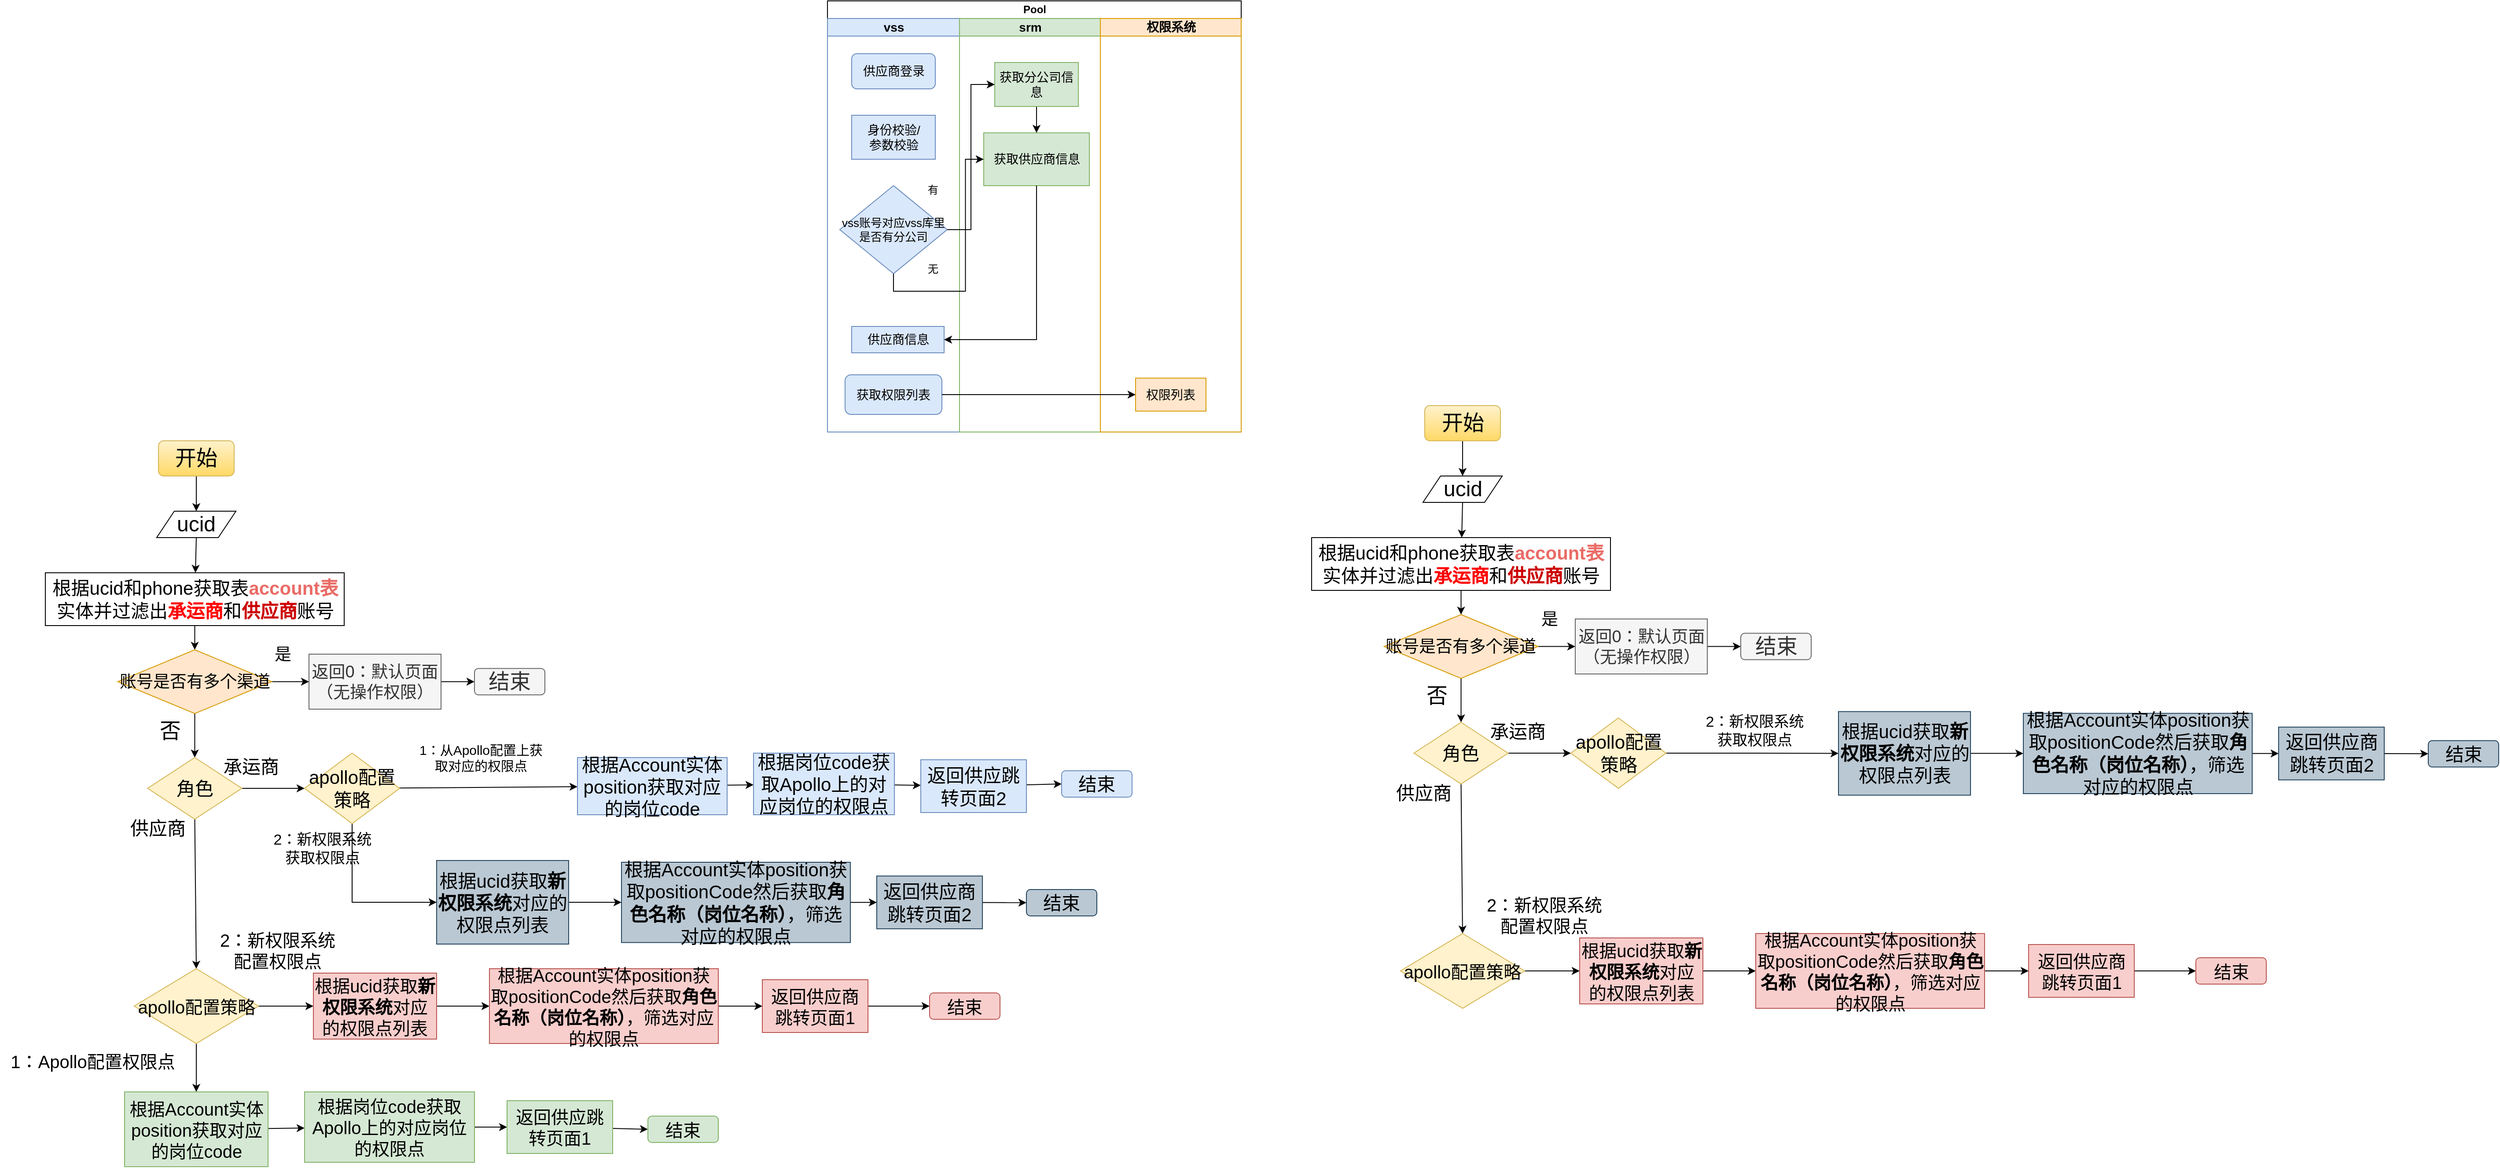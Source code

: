 <mxfile version="24.7.7">
  <diagram name="vss登录获取权限点" id="vXkjFcumHV5hTUMxVd8Z">
    <mxGraphModel dx="3679" dy="1534" grid="1" gridSize="10" guides="1" tooltips="1" connect="1" arrows="1" fold="1" page="1" pageScale="1" pageWidth="827" pageHeight="1169" math="0" shadow="0">
      <root>
        <mxCell id="0" />
        <mxCell id="1" parent="0" />
        <mxCell id="SxNgH3AzHV8LqXpU9Gtt-1" value="Pool" style="swimlane;childLayout=stackLayout;resizeParent=1;resizeParentMax=0;startSize=20;html=1;" vertex="1" parent="1">
          <mxGeometry x="870.0" y="340" width="470" height="490" as="geometry" />
        </mxCell>
        <mxCell id="SxNgH3AzHV8LqXpU9Gtt-2" value="&lt;font style=&quot;font-size: 14px;&quot;&gt;vss&lt;/font&gt;" style="swimlane;startSize=20;html=1;fillColor=#dae8fc;strokeColor=#6c8ebf;" vertex="1" parent="SxNgH3AzHV8LqXpU9Gtt-1">
          <mxGeometry y="20" width="150" height="470" as="geometry" />
        </mxCell>
        <mxCell id="SxNgH3AzHV8LqXpU9Gtt-3" value="&lt;font style=&quot;font-size: 14px;&quot;&gt;供应商登录&lt;/font&gt;" style="rounded=1;whiteSpace=wrap;html=1;fillColor=#dae8fc;strokeColor=#6c8ebf;" vertex="1" parent="SxNgH3AzHV8LqXpU9Gtt-2">
          <mxGeometry x="27.5" y="40" width="95" height="40" as="geometry" />
        </mxCell>
        <mxCell id="SxNgH3AzHV8LqXpU9Gtt-4" value="&lt;font style=&quot;font-size: 14px;&quot;&gt;身份校验/&lt;br&gt;参数校验&lt;/font&gt;" style="rounded=0;whiteSpace=wrap;html=1;fillColor=#dae8fc;strokeColor=#6c8ebf;" vertex="1" parent="SxNgH3AzHV8LqXpU9Gtt-2">
          <mxGeometry x="27.5" y="110" width="95" height="50" as="geometry" />
        </mxCell>
        <mxCell id="SxNgH3AzHV8LqXpU9Gtt-5" value="&lt;font style=&quot;font-size: 13px;&quot;&gt;vss账号对应vss库里是否有分公司&lt;/font&gt;" style="rhombus;whiteSpace=wrap;html=1;fillColor=#dae8fc;strokeColor=#6c8ebf;" vertex="1" parent="SxNgH3AzHV8LqXpU9Gtt-2">
          <mxGeometry x="14" y="190" width="122" height="100" as="geometry" />
        </mxCell>
        <mxCell id="SxNgH3AzHV8LqXpU9Gtt-6" value="有" style="text;html=1;strokeColor=none;fillColor=none;align=center;verticalAlign=middle;whiteSpace=wrap;rounded=0;" vertex="1" parent="SxNgH3AzHV8LqXpU9Gtt-2">
          <mxGeometry x="90.0" y="180" width="60" height="30" as="geometry" />
        </mxCell>
        <mxCell id="SxNgH3AzHV8LqXpU9Gtt-7" value="无" style="text;html=1;strokeColor=none;fillColor=none;align=center;verticalAlign=middle;whiteSpace=wrap;rounded=0;" vertex="1" parent="SxNgH3AzHV8LqXpU9Gtt-2">
          <mxGeometry x="90.0" y="270" width="60" height="30" as="geometry" />
        </mxCell>
        <mxCell id="SxNgH3AzHV8LqXpU9Gtt-8" value="&lt;font style=&quot;font-size: 14px;&quot;&gt;供应商信息&lt;/font&gt;" style="rounded=0;whiteSpace=wrap;html=1;fillColor=#dae8fc;strokeColor=#6c8ebf;" vertex="1" parent="SxNgH3AzHV8LqXpU9Gtt-2">
          <mxGeometry x="27.5" y="350" width="105" height="30" as="geometry" />
        </mxCell>
        <mxCell id="SxNgH3AzHV8LqXpU9Gtt-9" value="&lt;font style=&quot;font-size: 14px;&quot;&gt;获取权限列表&lt;/font&gt;" style="rounded=1;whiteSpace=wrap;html=1;fillColor=#dae8fc;strokeColor=#6c8ebf;" vertex="1" parent="SxNgH3AzHV8LqXpU9Gtt-2">
          <mxGeometry x="20" y="405" width="110" height="45" as="geometry" />
        </mxCell>
        <mxCell id="SxNgH3AzHV8LqXpU9Gtt-10" value="&lt;font style=&quot;font-size: 14px;&quot;&gt;srm&lt;/font&gt;" style="swimlane;startSize=20;html=1;fillColor=#d5e8d4;strokeColor=#82b366;" vertex="1" parent="SxNgH3AzHV8LqXpU9Gtt-1">
          <mxGeometry x="150" y="20" width="160" height="470" as="geometry" />
        </mxCell>
        <mxCell id="SxNgH3AzHV8LqXpU9Gtt-11" value="&lt;font style=&quot;font-size: 14px;&quot;&gt;获取供应商信息&lt;/font&gt;" style="rounded=0;whiteSpace=wrap;html=1;fillColor=#d5e8d4;strokeColor=#82b366;" vertex="1" parent="SxNgH3AzHV8LqXpU9Gtt-10">
          <mxGeometry x="27.5" y="130" width="120" height="60" as="geometry" />
        </mxCell>
        <mxCell id="SxNgH3AzHV8LqXpU9Gtt-12" style="edgeStyle=orthogonalEdgeStyle;rounded=0;orthogonalLoop=1;jettySize=auto;html=1;exitX=0.5;exitY=1;exitDx=0;exitDy=0;entryX=0.5;entryY=0;entryDx=0;entryDy=0;" edge="1" parent="SxNgH3AzHV8LqXpU9Gtt-10" source="SxNgH3AzHV8LqXpU9Gtt-13" target="SxNgH3AzHV8LqXpU9Gtt-11">
          <mxGeometry relative="1" as="geometry" />
        </mxCell>
        <mxCell id="SxNgH3AzHV8LqXpU9Gtt-13" value="&lt;span style=&quot;font-size: 14px;&quot;&gt;获取分公司信息&lt;/span&gt;" style="rounded=0;whiteSpace=wrap;html=1;fillColor=#d5e8d4;strokeColor=#82b366;" vertex="1" parent="SxNgH3AzHV8LqXpU9Gtt-10">
          <mxGeometry x="40" y="50" width="95" height="50" as="geometry" />
        </mxCell>
        <mxCell id="SxNgH3AzHV8LqXpU9Gtt-14" value="&lt;span style=&quot;font-size: 14px;&quot;&gt;权限系统&lt;/span&gt;" style="swimlane;startSize=20;html=1;fillColor=#ffe6cc;strokeColor=#d79b00;" vertex="1" parent="SxNgH3AzHV8LqXpU9Gtt-1">
          <mxGeometry x="310" y="20" width="160" height="470" as="geometry" />
        </mxCell>
        <mxCell id="SxNgH3AzHV8LqXpU9Gtt-15" value="&lt;span style=&quot;font-size: 14px;&quot;&gt;权限列表&lt;/span&gt;" style="rounded=0;whiteSpace=wrap;html=1;fillColor=#ffe6cc;strokeColor=#d79b00;" vertex="1" parent="SxNgH3AzHV8LqXpU9Gtt-14">
          <mxGeometry x="40" y="408.75" width="80" height="37.5" as="geometry" />
        </mxCell>
        <mxCell id="SxNgH3AzHV8LqXpU9Gtt-16" style="edgeStyle=orthogonalEdgeStyle;rounded=0;orthogonalLoop=1;jettySize=auto;html=1;exitX=1;exitY=0.5;exitDx=0;exitDy=0;entryX=0;entryY=0.5;entryDx=0;entryDy=0;" edge="1" parent="SxNgH3AzHV8LqXpU9Gtt-1" source="SxNgH3AzHV8LqXpU9Gtt-5" target="SxNgH3AzHV8LqXpU9Gtt-13">
          <mxGeometry relative="1" as="geometry" />
        </mxCell>
        <mxCell id="SxNgH3AzHV8LqXpU9Gtt-17" style="edgeStyle=orthogonalEdgeStyle;rounded=0;orthogonalLoop=1;jettySize=auto;html=1;exitX=0.5;exitY=1;exitDx=0;exitDy=0;entryX=0;entryY=0.5;entryDx=0;entryDy=0;" edge="1" parent="SxNgH3AzHV8LqXpU9Gtt-1" source="SxNgH3AzHV8LqXpU9Gtt-5" target="SxNgH3AzHV8LqXpU9Gtt-11">
          <mxGeometry relative="1" as="geometry" />
        </mxCell>
        <mxCell id="SxNgH3AzHV8LqXpU9Gtt-18" style="edgeStyle=orthogonalEdgeStyle;rounded=0;orthogonalLoop=1;jettySize=auto;html=1;exitX=0.5;exitY=1;exitDx=0;exitDy=0;entryX=1;entryY=0.5;entryDx=0;entryDy=0;" edge="1" parent="SxNgH3AzHV8LqXpU9Gtt-1" source="SxNgH3AzHV8LqXpU9Gtt-11" target="SxNgH3AzHV8LqXpU9Gtt-8">
          <mxGeometry relative="1" as="geometry" />
        </mxCell>
        <mxCell id="SxNgH3AzHV8LqXpU9Gtt-19" style="edgeStyle=orthogonalEdgeStyle;rounded=0;orthogonalLoop=1;jettySize=auto;html=1;exitX=1;exitY=0.5;exitDx=0;exitDy=0;" edge="1" parent="SxNgH3AzHV8LqXpU9Gtt-1" source="SxNgH3AzHV8LqXpU9Gtt-9" target="SxNgH3AzHV8LqXpU9Gtt-15">
          <mxGeometry relative="1" as="geometry" />
        </mxCell>
        <mxCell id="SxNgH3AzHV8LqXpU9Gtt-116" style="edgeStyle=none;rounded=0;orthogonalLoop=1;jettySize=auto;html=1;exitX=0.5;exitY=1;exitDx=0;exitDy=0;entryX=0.5;entryY=0;entryDx=0;entryDy=0;fontSize=24;fontColor=#000000;" edge="1" parent="1" source="SxNgH3AzHV8LqXpU9Gtt-117" target="SxNgH3AzHV8LqXpU9Gtt-119">
          <mxGeometry relative="1" as="geometry" />
        </mxCell>
        <mxCell id="SxNgH3AzHV8LqXpU9Gtt-117" value="&lt;font style=&quot;font-size: 24px;&quot;&gt;开始&lt;/font&gt;" style="rounded=1;whiteSpace=wrap;html=1;fillColor=#fff2cc;gradientColor=#ffd966;strokeColor=#d6b656;" vertex="1" parent="1">
          <mxGeometry x="110" y="840" width="86" height="40" as="geometry" />
        </mxCell>
        <mxCell id="SxNgH3AzHV8LqXpU9Gtt-118" style="edgeStyle=none;rounded=0;orthogonalLoop=1;jettySize=auto;html=1;exitX=0.5;exitY=1;exitDx=0;exitDy=0;fontSize=14;fontColor=#000000;" edge="1" parent="1" source="SxNgH3AzHV8LqXpU9Gtt-119" target="SxNgH3AzHV8LqXpU9Gtt-121">
          <mxGeometry relative="1" as="geometry" />
        </mxCell>
        <mxCell id="SxNgH3AzHV8LqXpU9Gtt-119" value="ucid" style="shape=parallelogram;perimeter=parallelogramPerimeter;whiteSpace=wrap;html=1;fixedSize=1;fontSize=24;" vertex="1" parent="1">
          <mxGeometry x="108" y="920" width="90" height="30" as="geometry" />
        </mxCell>
        <mxCell id="SxNgH3AzHV8LqXpU9Gtt-120" style="edgeStyle=none;rounded=0;orthogonalLoop=1;jettySize=auto;html=1;exitX=0.5;exitY=1;exitDx=0;exitDy=0;fontSize=14;fontColor=#000000;" edge="1" parent="1" source="SxNgH3AzHV8LqXpU9Gtt-121" target="SxNgH3AzHV8LqXpU9Gtt-124">
          <mxGeometry relative="1" as="geometry" />
        </mxCell>
        <mxCell id="SxNgH3AzHV8LqXpU9Gtt-121" value="根据ucid和phone获取表&lt;font color=&quot;#ea6b66&quot; style=&quot;font-size: 21px;&quot;&gt;&lt;b style=&quot;font-size: 21px;&quot;&gt;account表&lt;/b&gt;&lt;/font&gt;实体并过滤出&lt;font color=&quot;#ff0000&quot; style=&quot;font-size: 21px;&quot;&gt;&lt;b style=&quot;font-size: 21px;&quot;&gt;承运商&lt;/b&gt;&lt;/font&gt;和&lt;font color=&quot;#cc0000&quot; style=&quot;font-size: 21px;&quot;&gt;&lt;b style=&quot;font-size: 21px;&quot;&gt;供应商&lt;/b&gt;&lt;/font&gt;账号" style="rounded=0;whiteSpace=wrap;html=1;fontSize=21;" vertex="1" parent="1">
          <mxGeometry x="-18.5" y="990" width="339.5" height="60" as="geometry" />
        </mxCell>
        <mxCell id="SxNgH3AzHV8LqXpU9Gtt-122" style="edgeStyle=none;rounded=0;orthogonalLoop=1;jettySize=auto;html=1;exitX=1;exitY=0.5;exitDx=0;exitDy=0;fontSize=14;fontColor=#000000;entryX=0;entryY=0.5;entryDx=0;entryDy=0;" edge="1" parent="1" source="SxNgH3AzHV8LqXpU9Gtt-124" target="SxNgH3AzHV8LqXpU9Gtt-126">
          <mxGeometry relative="1" as="geometry">
            <mxPoint x="276" y="1140" as="targetPoint" />
          </mxGeometry>
        </mxCell>
        <mxCell id="SxNgH3AzHV8LqXpU9Gtt-123" style="edgeStyle=none;rounded=0;orthogonalLoop=1;jettySize=auto;html=1;exitX=0.5;exitY=1;exitDx=0;exitDy=0;entryX=0.5;entryY=0;entryDx=0;entryDy=0;fontSize=14;fontColor=#000000;" edge="1" parent="1" source="SxNgH3AzHV8LqXpU9Gtt-124" target="SxNgH3AzHV8LqXpU9Gtt-132">
          <mxGeometry relative="1" as="geometry" />
        </mxCell>
        <mxCell id="SxNgH3AzHV8LqXpU9Gtt-124" value="&lt;font color=&quot;#000000&quot; style=&quot;font-size: 19px;&quot;&gt;账号是否有多个渠道&lt;/font&gt;" style="rhombus;whiteSpace=wrap;html=1;fontSize=19;fillColor=#ffe6cc;strokeColor=#d79b00;" vertex="1" parent="1">
          <mxGeometry x="63.88" y="1077.5" width="174.75" height="72.5" as="geometry" />
        </mxCell>
        <mxCell id="SxNgH3AzHV8LqXpU9Gtt-125" style="edgeStyle=none;rounded=0;orthogonalLoop=1;jettySize=auto;html=1;exitX=1;exitY=0.5;exitDx=0;exitDy=0;fontSize=14;fontColor=#000000;" edge="1" parent="1" source="SxNgH3AzHV8LqXpU9Gtt-126" target="SxNgH3AzHV8LqXpU9Gtt-127">
          <mxGeometry relative="1" as="geometry" />
        </mxCell>
        <mxCell id="SxNgH3AzHV8LqXpU9Gtt-126" value="返回0：默认页面（无操作权限）" style="rounded=0;whiteSpace=wrap;html=1;fontSize=19;fillColor=#f5f5f5;strokeColor=#666666;fontColor=#333333;" vertex="1" parent="1">
          <mxGeometry x="281" y="1082.5" width="150" height="62.5" as="geometry" />
        </mxCell>
        <mxCell id="SxNgH3AzHV8LqXpU9Gtt-127" value="结束" style="rounded=1;whiteSpace=wrap;html=1;fontSize=24;fillColor=#f5f5f5;strokeColor=#666666;fontColor=#333333;" vertex="1" parent="1">
          <mxGeometry x="469" y="1098.75" width="80" height="30" as="geometry" />
        </mxCell>
        <mxCell id="SxNgH3AzHV8LqXpU9Gtt-128" value="是" style="text;html=1;align=center;verticalAlign=middle;resizable=0;points=[];autosize=1;strokeColor=none;fillColor=none;fontSize=19;fontColor=#000000;" vertex="1" parent="1">
          <mxGeometry x="231" y="1062.5" width="40" height="40" as="geometry" />
        </mxCell>
        <mxCell id="SxNgH3AzHV8LqXpU9Gtt-129" value="否" style="text;html=1;align=center;verticalAlign=middle;resizable=0;points=[];autosize=1;strokeColor=none;fillColor=none;fontSize=24;fontColor=#000000;" vertex="1" parent="1">
          <mxGeometry x="98" y="1150" width="50" height="40" as="geometry" />
        </mxCell>
        <mxCell id="SxNgH3AzHV8LqXpU9Gtt-130" style="edgeStyle=none;rounded=0;orthogonalLoop=1;jettySize=auto;html=1;exitX=0.5;exitY=1;exitDx=0;exitDy=0;fontSize=14;fontColor=#000000;entryX=0.5;entryY=0;entryDx=0;entryDy=0;" edge="1" parent="1" source="SxNgH3AzHV8LqXpU9Gtt-132" target="SxNgH3AzHV8LqXpU9Gtt-136">
          <mxGeometry relative="1" as="geometry">
            <mxPoint x="153" y="1360" as="targetPoint" />
          </mxGeometry>
        </mxCell>
        <mxCell id="SxNgH3AzHV8LqXpU9Gtt-131" value="" style="edgeStyle=none;rounded=0;orthogonalLoop=1;jettySize=auto;html=1;fontSize=14;fontColor=#000000;entryX=0;entryY=0.5;entryDx=0;entryDy=0;" edge="1" parent="1" source="SxNgH3AzHV8LqXpU9Gtt-132" target="SxNgH3AzHV8LqXpU9Gtt-155">
          <mxGeometry relative="1" as="geometry">
            <mxPoint x="266" y="1270" as="targetPoint" />
          </mxGeometry>
        </mxCell>
        <mxCell id="SxNgH3AzHV8LqXpU9Gtt-132" value="角色" style="rhombus;whiteSpace=wrap;html=1;fontSize=21;fillColor=#fff2cc;strokeColor=#d6b656;" vertex="1" parent="1">
          <mxGeometry x="97.75" y="1200" width="107" height="70" as="geometry" />
        </mxCell>
        <mxCell id="SxNgH3AzHV8LqXpU9Gtt-133" value="供应商" style="text;html=1;align=center;verticalAlign=middle;resizable=0;points=[];autosize=1;strokeColor=none;fillColor=none;fontSize=21;fontColor=#000000;" vertex="1" parent="1">
          <mxGeometry x="63.88" y="1260" width="90" height="40" as="geometry" />
        </mxCell>
        <mxCell id="SxNgH3AzHV8LqXpU9Gtt-134" value="" style="edgeStyle=none;rounded=0;orthogonalLoop=1;jettySize=auto;html=1;fontSize=14;fontColor=#000000;" edge="1" parent="1" source="SxNgH3AzHV8LqXpU9Gtt-136" target="SxNgH3AzHV8LqXpU9Gtt-138">
          <mxGeometry relative="1" as="geometry" />
        </mxCell>
        <mxCell id="SxNgH3AzHV8LqXpU9Gtt-135" value="" style="edgeStyle=none;rounded=0;orthogonalLoop=1;jettySize=auto;html=1;fontSize=14;fontColor=#000000;" edge="1" parent="1" source="SxNgH3AzHV8LqXpU9Gtt-136" target="SxNgH3AzHV8LqXpU9Gtt-141">
          <mxGeometry relative="1" as="geometry" />
        </mxCell>
        <mxCell id="SxNgH3AzHV8LqXpU9Gtt-136" value="&lt;span style=&quot;font-size: 20px;&quot;&gt;apollo配置策略&lt;/span&gt;" style="rhombus;whiteSpace=wrap;html=1;fontSize=20;fillColor=#fff2cc;strokeColor=#d6b656;" vertex="1" parent="1">
          <mxGeometry x="82.5" y="1440" width="141" height="85" as="geometry" />
        </mxCell>
        <mxCell id="SxNgH3AzHV8LqXpU9Gtt-137" value="" style="edgeStyle=none;rounded=0;orthogonalLoop=1;jettySize=auto;html=1;fontSize=14;fontColor=#000000;" edge="1" parent="1" source="SxNgH3AzHV8LqXpU9Gtt-138" target="SxNgH3AzHV8LqXpU9Gtt-143">
          <mxGeometry relative="1" as="geometry" />
        </mxCell>
        <mxCell id="SxNgH3AzHV8LqXpU9Gtt-138" value="根据Account实体position获取对应的岗位code" style="whiteSpace=wrap;html=1;fontSize=20;fillColor=#d5e8d4;strokeColor=#82b366;" vertex="1" parent="1">
          <mxGeometry x="71.5" y="1580" width="163" height="85" as="geometry" />
        </mxCell>
        <mxCell id="SxNgH3AzHV8LqXpU9Gtt-139" value="1：Apollo配置权限点" style="text;html=1;align=center;verticalAlign=middle;resizable=0;points=[];autosize=1;strokeColor=none;fillColor=none;fontSize=20;fontColor=#000000;" vertex="1" parent="1">
          <mxGeometry x="-70" y="1525" width="210" height="40" as="geometry" />
        </mxCell>
        <mxCell id="SxNgH3AzHV8LqXpU9Gtt-140" value="" style="edgeStyle=none;rounded=0;orthogonalLoop=1;jettySize=auto;html=1;fontSize=14;fontColor=#000000;" edge="1" parent="1" source="SxNgH3AzHV8LqXpU9Gtt-141" target="SxNgH3AzHV8LqXpU9Gtt-146">
          <mxGeometry relative="1" as="geometry" />
        </mxCell>
        <mxCell id="SxNgH3AzHV8LqXpU9Gtt-141" value="根据ucid获取&lt;b style=&quot;font-size: 20px;&quot;&gt;新权限系统&lt;/b&gt;对应的权限点列表" style="whiteSpace=wrap;html=1;fontSize=20;fillColor=#f8cecc;strokeColor=#b85450;" vertex="1" parent="1">
          <mxGeometry x="286" y="1445" width="140" height="75" as="geometry" />
        </mxCell>
        <mxCell id="SxNgH3AzHV8LqXpU9Gtt-142" value="" style="edgeStyle=none;rounded=0;orthogonalLoop=1;jettySize=auto;html=1;fontSize=14;fontColor=#000000;" edge="1" parent="1" source="SxNgH3AzHV8LqXpU9Gtt-143" target="SxNgH3AzHV8LqXpU9Gtt-148">
          <mxGeometry relative="1" as="geometry" />
        </mxCell>
        <mxCell id="SxNgH3AzHV8LqXpU9Gtt-143" value="根据岗位code获取Apollo上的对应岗位的权限点" style="whiteSpace=wrap;html=1;fontSize=20;fillColor=#d5e8d4;strokeColor=#82b366;" vertex="1" parent="1">
          <mxGeometry x="276" y="1580" width="193" height="80" as="geometry" />
        </mxCell>
        <mxCell id="SxNgH3AzHV8LqXpU9Gtt-144" value="承运商" style="text;html=1;align=center;verticalAlign=middle;resizable=0;points=[];autosize=1;strokeColor=none;fillColor=none;fontSize=21;fontColor=#000000;" vertex="1" parent="1">
          <mxGeometry x="170" y="1190" width="90" height="40" as="geometry" />
        </mxCell>
        <mxCell id="SxNgH3AzHV8LqXpU9Gtt-145" value="" style="edgeStyle=none;rounded=0;orthogonalLoop=1;jettySize=auto;html=1;fontSize=14;fontColor=#000000;" edge="1" parent="1" source="SxNgH3AzHV8LqXpU9Gtt-146" target="SxNgH3AzHV8LqXpU9Gtt-150">
          <mxGeometry relative="1" as="geometry" />
        </mxCell>
        <mxCell id="SxNgH3AzHV8LqXpU9Gtt-146" value="根据Account实体position获取positionCode然后获取&lt;b style=&quot;font-size: 20px;&quot;&gt;角色名称（岗位名称）&lt;/b&gt;，筛选对应的权限点" style="whiteSpace=wrap;html=1;fontSize=20;fillColor=#f8cecc;strokeColor=#b85450;" vertex="1" parent="1">
          <mxGeometry x="486" y="1440" width="260" height="85" as="geometry" />
        </mxCell>
        <mxCell id="SxNgH3AzHV8LqXpU9Gtt-147" style="edgeStyle=none;rounded=0;orthogonalLoop=1;jettySize=auto;html=1;fontSize=14;fontColor=#000000;entryX=0;entryY=0.5;entryDx=0;entryDy=0;" edge="1" parent="1" source="SxNgH3AzHV8LqXpU9Gtt-148" target="SxNgH3AzHV8LqXpU9Gtt-151">
          <mxGeometry relative="1" as="geometry">
            <mxPoint x="646" y="1720" as="targetPoint" />
          </mxGeometry>
        </mxCell>
        <mxCell id="SxNgH3AzHV8LqXpU9Gtt-148" value="返回供应跳转页面1" style="whiteSpace=wrap;html=1;fontSize=20;fillColor=#d5e8d4;strokeColor=#82b366;" vertex="1" parent="1">
          <mxGeometry x="506" y="1590" width="120" height="60" as="geometry" />
        </mxCell>
        <mxCell id="SxNgH3AzHV8LqXpU9Gtt-149" style="edgeStyle=none;rounded=0;orthogonalLoop=1;jettySize=auto;html=1;fontSize=14;fontColor=#000000;" edge="1" parent="1" source="SxNgH3AzHV8LqXpU9Gtt-150" target="SxNgH3AzHV8LqXpU9Gtt-152">
          <mxGeometry relative="1" as="geometry" />
        </mxCell>
        <mxCell id="SxNgH3AzHV8LqXpU9Gtt-150" value="返回供应商跳转页面1" style="whiteSpace=wrap;html=1;fontSize=20;fillColor=#f8cecc;strokeColor=#b85450;" vertex="1" parent="1">
          <mxGeometry x="796" y="1452.5" width="120" height="60" as="geometry" />
        </mxCell>
        <mxCell id="SxNgH3AzHV8LqXpU9Gtt-151" value="结束" style="rounded=1;whiteSpace=wrap;html=1;fontSize=20;fillColor=#d5e8d4;strokeColor=#82b366;" vertex="1" parent="1">
          <mxGeometry x="666" y="1607.5" width="80" height="30" as="geometry" />
        </mxCell>
        <mxCell id="SxNgH3AzHV8LqXpU9Gtt-152" value="结束" style="rounded=1;whiteSpace=wrap;html=1;fontSize=20;fillColor=#f8cecc;strokeColor=#b85450;" vertex="1" parent="1">
          <mxGeometry x="986" y="1467.5" width="80" height="30" as="geometry" />
        </mxCell>
        <mxCell id="SxNgH3AzHV8LqXpU9Gtt-153" value="" style="edgeStyle=none;rounded=0;orthogonalLoop=1;jettySize=auto;html=1;fontSize=14;fontColor=#000000;" edge="1" parent="1" source="SxNgH3AzHV8LqXpU9Gtt-155" target="SxNgH3AzHV8LqXpU9Gtt-157">
          <mxGeometry relative="1" as="geometry" />
        </mxCell>
        <mxCell id="SxNgH3AzHV8LqXpU9Gtt-154" style="edgeStyle=orthogonalEdgeStyle;rounded=0;orthogonalLoop=1;jettySize=auto;html=1;exitX=0.5;exitY=1;exitDx=0;exitDy=0;entryX=0;entryY=0.5;entryDx=0;entryDy=0;fontSize=19;" edge="1" parent="1" source="SxNgH3AzHV8LqXpU9Gtt-155" target="SxNgH3AzHV8LqXpU9Gtt-165">
          <mxGeometry relative="1" as="geometry" />
        </mxCell>
        <mxCell id="SxNgH3AzHV8LqXpU9Gtt-155" value="apollo配置策略" style="rhombus;whiteSpace=wrap;html=1;fontSize=21;fillColor=#fff2cc;strokeColor=#d6b656;" vertex="1" parent="1">
          <mxGeometry x="276" y="1195" width="108" height="80" as="geometry" />
        </mxCell>
        <mxCell id="SxNgH3AzHV8LqXpU9Gtt-156" value="" style="edgeStyle=none;rounded=0;orthogonalLoop=1;jettySize=auto;html=1;fontSize=14;fontColor=#000000;" edge="1" parent="1" source="SxNgH3AzHV8LqXpU9Gtt-157" target="SxNgH3AzHV8LqXpU9Gtt-160">
          <mxGeometry relative="1" as="geometry" />
        </mxCell>
        <mxCell id="SxNgH3AzHV8LqXpU9Gtt-157" value="&lt;span style=&quot;font-size: 21px;&quot;&gt;根据Account实体position获取对应的岗位code&lt;/span&gt;" style="whiteSpace=wrap;html=1;fontSize=21;fillColor=#dae8fc;strokeColor=#6c8ebf;" vertex="1" parent="1">
          <mxGeometry x="586" y="1200" width="170" height="65" as="geometry" />
        </mxCell>
        <mxCell id="SxNgH3AzHV8LqXpU9Gtt-158" value="1：从Apollo配置上获&lt;br style=&quot;font-size: 15px;&quot;&gt;取对应的权限点" style="text;html=1;align=center;verticalAlign=middle;resizable=0;points=[];autosize=1;strokeColor=none;fillColor=none;fontSize=15;fontColor=#000000;" vertex="1" parent="1">
          <mxGeometry x="396" y="1175" width="160" height="50" as="geometry" />
        </mxCell>
        <mxCell id="SxNgH3AzHV8LqXpU9Gtt-159" value="" style="edgeStyle=none;rounded=0;orthogonalLoop=1;jettySize=auto;html=1;fontSize=14;fontColor=#000000;" edge="1" parent="1" source="SxNgH3AzHV8LqXpU9Gtt-160" target="SxNgH3AzHV8LqXpU9Gtt-162">
          <mxGeometry relative="1" as="geometry" />
        </mxCell>
        <mxCell id="SxNgH3AzHV8LqXpU9Gtt-160" value="&lt;span style=&quot;font-size: 21px;&quot;&gt;根据岗位code获取Apollo上的对应岗位的权限点&lt;/span&gt;" style="whiteSpace=wrap;html=1;fontSize=21;fillColor=#dae8fc;strokeColor=#6c8ebf;" vertex="1" parent="1">
          <mxGeometry x="786" y="1195" width="160" height="70" as="geometry" />
        </mxCell>
        <mxCell id="SxNgH3AzHV8LqXpU9Gtt-161" style="edgeStyle=none;rounded=0;orthogonalLoop=1;jettySize=auto;html=1;entryX=0;entryY=0.5;entryDx=0;entryDy=0;fontSize=14;fontColor=#000000;" edge="1" parent="1" source="SxNgH3AzHV8LqXpU9Gtt-162" target="SxNgH3AzHV8LqXpU9Gtt-163">
          <mxGeometry relative="1" as="geometry" />
        </mxCell>
        <mxCell id="SxNgH3AzHV8LqXpU9Gtt-162" value="&lt;span style=&quot;font-size: 21px;&quot;&gt;返回供应跳转页面2&lt;/span&gt;" style="whiteSpace=wrap;html=1;fontSize=21;fillColor=#dae8fc;strokeColor=#6c8ebf;" vertex="1" parent="1">
          <mxGeometry x="976" y="1202.5" width="120" height="60" as="geometry" />
        </mxCell>
        <mxCell id="SxNgH3AzHV8LqXpU9Gtt-163" value="结束" style="rounded=1;whiteSpace=wrap;html=1;fontSize=21;fillColor=#dae8fc;strokeColor=#6c8ebf;" vertex="1" parent="1">
          <mxGeometry x="1136" y="1215" width="80" height="30" as="geometry" />
        </mxCell>
        <mxCell id="SxNgH3AzHV8LqXpU9Gtt-164" value="" style="edgeStyle=none;rounded=0;orthogonalLoop=1;jettySize=auto;html=1;fontSize=14;fontColor=#000000;" edge="1" parent="1" source="SxNgH3AzHV8LqXpU9Gtt-165" target="SxNgH3AzHV8LqXpU9Gtt-167">
          <mxGeometry relative="1" as="geometry" />
        </mxCell>
        <mxCell id="SxNgH3AzHV8LqXpU9Gtt-165" value="&lt;span style=&quot;font-size: 21px;&quot;&gt;根据ucid获取&lt;/span&gt;&lt;b style=&quot;font-size: 21px;&quot;&gt;新权限系统&lt;/b&gt;&lt;span style=&quot;font-size: 21px;&quot;&gt;对应的权限点列表&lt;/span&gt;" style="whiteSpace=wrap;html=1;fontSize=21;fillColor=#bac8d3;strokeColor=#23445d;" vertex="1" parent="1">
          <mxGeometry x="426" y="1317" width="150" height="95" as="geometry" />
        </mxCell>
        <mxCell id="SxNgH3AzHV8LqXpU9Gtt-166" value="" style="edgeStyle=none;rounded=0;orthogonalLoop=1;jettySize=auto;html=1;fontSize=14;fontColor=#000000;" edge="1" parent="1" source="SxNgH3AzHV8LqXpU9Gtt-167" target="SxNgH3AzHV8LqXpU9Gtt-169">
          <mxGeometry relative="1" as="geometry" />
        </mxCell>
        <mxCell id="SxNgH3AzHV8LqXpU9Gtt-167" value="&lt;span style=&quot;font-size: 21px;&quot;&gt;根据Account实体position获取positionCode然后获取&lt;/span&gt;&lt;b style=&quot;font-size: 21px;&quot;&gt;角色名称（岗位名称）&lt;/b&gt;&lt;span style=&quot;font-size: 21px;&quot;&gt;，筛选对应的权限点&lt;/span&gt;" style="whiteSpace=wrap;html=1;fontSize=21;fillColor=#bac8d3;strokeColor=#23445d;" vertex="1" parent="1">
          <mxGeometry x="636" y="1319" width="260" height="91.25" as="geometry" />
        </mxCell>
        <mxCell id="SxNgH3AzHV8LqXpU9Gtt-168" style="edgeStyle=none;rounded=0;orthogonalLoop=1;jettySize=auto;html=1;fontSize=14;fontColor=#000000;" edge="1" parent="1" source="SxNgH3AzHV8LqXpU9Gtt-169" target="SxNgH3AzHV8LqXpU9Gtt-170">
          <mxGeometry relative="1" as="geometry" />
        </mxCell>
        <mxCell id="SxNgH3AzHV8LqXpU9Gtt-169" value="&lt;span style=&quot;font-size: 21px;&quot;&gt;返回供应商跳转页面2&lt;/span&gt;" style="whiteSpace=wrap;html=1;fontSize=21;fillColor=#bac8d3;strokeColor=#23445d;" vertex="1" parent="1">
          <mxGeometry x="926" y="1334.63" width="120" height="60" as="geometry" />
        </mxCell>
        <mxCell id="SxNgH3AzHV8LqXpU9Gtt-170" value="结束" style="rounded=1;whiteSpace=wrap;html=1;fontSize=21;fillColor=#bac8d3;strokeColor=#23445d;" vertex="1" parent="1">
          <mxGeometry x="1096" y="1350" width="80" height="30" as="geometry" />
        </mxCell>
        <mxCell id="SxNgH3AzHV8LqXpU9Gtt-171" value="2：新权限系统&lt;br&gt;配置权限点" style="text;html=1;align=center;verticalAlign=middle;resizable=0;points=[];autosize=1;strokeColor=none;fillColor=none;fontSize=20;fontColor=#000000;" vertex="1" parent="1">
          <mxGeometry x="170" y="1389.38" width="150" height="60" as="geometry" />
        </mxCell>
        <mxCell id="SxNgH3AzHV8LqXpU9Gtt-172" value="2：新权限系统&lt;br style=&quot;font-size: 17px;&quot;&gt;获取权限点" style="text;html=1;align=center;verticalAlign=middle;resizable=0;points=[];autosize=1;strokeColor=none;fillColor=none;fontSize=17;fontColor=#000000;" vertex="1" parent="1">
          <mxGeometry x="231" y="1278.75" width="130" height="50" as="geometry" />
        </mxCell>
        <mxCell id="SxNgH3AzHV8LqXpU9Gtt-173" style="edgeStyle=none;rounded=0;orthogonalLoop=1;jettySize=auto;html=1;exitX=0.5;exitY=1;exitDx=0;exitDy=0;entryX=0.5;entryY=0;entryDx=0;entryDy=0;fontSize=24;fontColor=#000000;" edge="1" parent="1" source="SxNgH3AzHV8LqXpU9Gtt-174" target="SxNgH3AzHV8LqXpU9Gtt-176">
          <mxGeometry relative="1" as="geometry" />
        </mxCell>
        <mxCell id="SxNgH3AzHV8LqXpU9Gtt-174" value="&lt;font style=&quot;font-size: 24px;&quot;&gt;开始&lt;/font&gt;" style="rounded=1;whiteSpace=wrap;html=1;fillColor=#fff2cc;gradientColor=#ffd966;strokeColor=#d6b656;" vertex="1" parent="1">
          <mxGeometry x="1548.5" y="800" width="86" height="40" as="geometry" />
        </mxCell>
        <mxCell id="SxNgH3AzHV8LqXpU9Gtt-175" style="edgeStyle=none;rounded=0;orthogonalLoop=1;jettySize=auto;html=1;exitX=0.5;exitY=1;exitDx=0;exitDy=0;fontSize=14;fontColor=#000000;" edge="1" parent="1" source="SxNgH3AzHV8LqXpU9Gtt-176" target="SxNgH3AzHV8LqXpU9Gtt-178">
          <mxGeometry relative="1" as="geometry" />
        </mxCell>
        <mxCell id="SxNgH3AzHV8LqXpU9Gtt-176" value="ucid" style="shape=parallelogram;perimeter=parallelogramPerimeter;whiteSpace=wrap;html=1;fixedSize=1;fontSize=24;" vertex="1" parent="1">
          <mxGeometry x="1546.5" y="880" width="90" height="30" as="geometry" />
        </mxCell>
        <mxCell id="SxNgH3AzHV8LqXpU9Gtt-177" style="edgeStyle=none;rounded=0;orthogonalLoop=1;jettySize=auto;html=1;exitX=0.5;exitY=1;exitDx=0;exitDy=0;fontSize=14;fontColor=#000000;" edge="1" parent="1" source="SxNgH3AzHV8LqXpU9Gtt-178" target="SxNgH3AzHV8LqXpU9Gtt-181">
          <mxGeometry relative="1" as="geometry" />
        </mxCell>
        <mxCell id="SxNgH3AzHV8LqXpU9Gtt-178" value="根据ucid和phone获取表&lt;font color=&quot;#ea6b66&quot; style=&quot;font-size: 21px;&quot;&gt;&lt;b style=&quot;font-size: 21px;&quot;&gt;account表&lt;/b&gt;&lt;/font&gt;实体并过滤出&lt;font color=&quot;#ff0000&quot; style=&quot;font-size: 21px;&quot;&gt;&lt;b style=&quot;font-size: 21px;&quot;&gt;承运商&lt;/b&gt;&lt;/font&gt;和&lt;font color=&quot;#cc0000&quot; style=&quot;font-size: 21px;&quot;&gt;&lt;b style=&quot;font-size: 21px;&quot;&gt;供应商&lt;/b&gt;&lt;/font&gt;账号" style="rounded=0;whiteSpace=wrap;html=1;fontSize=21;" vertex="1" parent="1">
          <mxGeometry x="1420" y="950" width="339.5" height="60" as="geometry" />
        </mxCell>
        <mxCell id="SxNgH3AzHV8LqXpU9Gtt-179" style="edgeStyle=none;rounded=0;orthogonalLoop=1;jettySize=auto;html=1;exitX=1;exitY=0.5;exitDx=0;exitDy=0;fontSize=14;fontColor=#000000;entryX=0;entryY=0.5;entryDx=0;entryDy=0;" edge="1" parent="1" source="SxNgH3AzHV8LqXpU9Gtt-181" target="SxNgH3AzHV8LqXpU9Gtt-183">
          <mxGeometry relative="1" as="geometry">
            <mxPoint x="1714.5" y="1100" as="targetPoint" />
          </mxGeometry>
        </mxCell>
        <mxCell id="SxNgH3AzHV8LqXpU9Gtt-180" style="edgeStyle=none;rounded=0;orthogonalLoop=1;jettySize=auto;html=1;exitX=0.5;exitY=1;exitDx=0;exitDy=0;entryX=0.5;entryY=0;entryDx=0;entryDy=0;fontSize=14;fontColor=#000000;" edge="1" parent="1" source="SxNgH3AzHV8LqXpU9Gtt-181" target="SxNgH3AzHV8LqXpU9Gtt-189">
          <mxGeometry relative="1" as="geometry" />
        </mxCell>
        <mxCell id="SxNgH3AzHV8LqXpU9Gtt-181" value="&lt;font color=&quot;#000000&quot; style=&quot;font-size: 19px;&quot;&gt;账号是否有多个渠道&lt;/font&gt;" style="rhombus;whiteSpace=wrap;html=1;fontSize=19;fillColor=#ffe6cc;strokeColor=#d79b00;" vertex="1" parent="1">
          <mxGeometry x="1502.38" y="1037.5" width="174.75" height="72.5" as="geometry" />
        </mxCell>
        <mxCell id="SxNgH3AzHV8LqXpU9Gtt-182" style="edgeStyle=none;rounded=0;orthogonalLoop=1;jettySize=auto;html=1;exitX=1;exitY=0.5;exitDx=0;exitDy=0;fontSize=14;fontColor=#000000;" edge="1" parent="1" source="SxNgH3AzHV8LqXpU9Gtt-183" target="SxNgH3AzHV8LqXpU9Gtt-184">
          <mxGeometry relative="1" as="geometry" />
        </mxCell>
        <mxCell id="SxNgH3AzHV8LqXpU9Gtt-183" value="返回0：默认页面（无操作权限）" style="rounded=0;whiteSpace=wrap;html=1;fontSize=19;fillColor=#f5f5f5;strokeColor=#666666;fontColor=#333333;" vertex="1" parent="1">
          <mxGeometry x="1719.5" y="1042.5" width="150" height="62.5" as="geometry" />
        </mxCell>
        <mxCell id="SxNgH3AzHV8LqXpU9Gtt-184" value="结束" style="rounded=1;whiteSpace=wrap;html=1;fontSize=24;fillColor=#f5f5f5;strokeColor=#666666;fontColor=#333333;" vertex="1" parent="1">
          <mxGeometry x="1907.5" y="1058.75" width="80" height="30" as="geometry" />
        </mxCell>
        <mxCell id="SxNgH3AzHV8LqXpU9Gtt-185" value="是" style="text;html=1;align=center;verticalAlign=middle;resizable=0;points=[];autosize=1;strokeColor=none;fillColor=none;fontSize=19;fontColor=#000000;" vertex="1" parent="1">
          <mxGeometry x="1669.5" y="1022.5" width="40" height="40" as="geometry" />
        </mxCell>
        <mxCell id="SxNgH3AzHV8LqXpU9Gtt-186" value="否" style="text;html=1;align=center;verticalAlign=middle;resizable=0;points=[];autosize=1;strokeColor=none;fillColor=none;fontSize=24;fontColor=#000000;" vertex="1" parent="1">
          <mxGeometry x="1536.5" y="1110" width="50" height="40" as="geometry" />
        </mxCell>
        <mxCell id="SxNgH3AzHV8LqXpU9Gtt-187" style="edgeStyle=none;rounded=0;orthogonalLoop=1;jettySize=auto;html=1;exitX=0.5;exitY=1;exitDx=0;exitDy=0;fontSize=14;fontColor=#000000;entryX=0.5;entryY=0;entryDx=0;entryDy=0;" edge="1" parent="1" source="SxNgH3AzHV8LqXpU9Gtt-189" target="SxNgH3AzHV8LqXpU9Gtt-192">
          <mxGeometry relative="1" as="geometry">
            <mxPoint x="1591.5" y="1320" as="targetPoint" />
          </mxGeometry>
        </mxCell>
        <mxCell id="SxNgH3AzHV8LqXpU9Gtt-188" value="" style="edgeStyle=none;rounded=0;orthogonalLoop=1;jettySize=auto;html=1;fontSize=14;fontColor=#000000;entryX=0;entryY=0.5;entryDx=0;entryDy=0;" edge="1" parent="1" source="SxNgH3AzHV8LqXpU9Gtt-189" target="SxNgH3AzHV8LqXpU9Gtt-202">
          <mxGeometry relative="1" as="geometry">
            <mxPoint x="1704.5" y="1230" as="targetPoint" />
          </mxGeometry>
        </mxCell>
        <mxCell id="SxNgH3AzHV8LqXpU9Gtt-189" value="角色" style="rhombus;whiteSpace=wrap;html=1;fontSize=21;fillColor=#fff2cc;strokeColor=#d6b656;" vertex="1" parent="1">
          <mxGeometry x="1536.25" y="1160" width="107" height="70" as="geometry" />
        </mxCell>
        <mxCell id="SxNgH3AzHV8LqXpU9Gtt-190" value="供应商" style="text;html=1;align=center;verticalAlign=middle;resizable=0;points=[];autosize=1;strokeColor=none;fillColor=none;fontSize=21;fontColor=#000000;" vertex="1" parent="1">
          <mxGeometry x="1502.38" y="1220" width="90" height="40" as="geometry" />
        </mxCell>
        <mxCell id="SxNgH3AzHV8LqXpU9Gtt-191" value="" style="edgeStyle=none;rounded=0;orthogonalLoop=1;jettySize=auto;html=1;fontSize=14;fontColor=#000000;" edge="1" parent="1" source="SxNgH3AzHV8LqXpU9Gtt-192" target="SxNgH3AzHV8LqXpU9Gtt-194">
          <mxGeometry relative="1" as="geometry" />
        </mxCell>
        <mxCell id="SxNgH3AzHV8LqXpU9Gtt-192" value="&lt;span style=&quot;font-size: 20px;&quot;&gt;apollo配置策略&lt;/span&gt;" style="rhombus;whiteSpace=wrap;html=1;fontSize=20;fillColor=#fff2cc;strokeColor=#d6b656;" vertex="1" parent="1">
          <mxGeometry x="1521" y="1400" width="141" height="85" as="geometry" />
        </mxCell>
        <mxCell id="SxNgH3AzHV8LqXpU9Gtt-193" value="" style="edgeStyle=none;rounded=0;orthogonalLoop=1;jettySize=auto;html=1;fontSize=14;fontColor=#000000;" edge="1" parent="1" source="SxNgH3AzHV8LqXpU9Gtt-194" target="SxNgH3AzHV8LqXpU9Gtt-197">
          <mxGeometry relative="1" as="geometry" />
        </mxCell>
        <mxCell id="SxNgH3AzHV8LqXpU9Gtt-194" value="根据ucid获取&lt;b style=&quot;font-size: 20px;&quot;&gt;新权限系统&lt;/b&gt;对应的权限点列表" style="whiteSpace=wrap;html=1;fontSize=20;fillColor=#f8cecc;strokeColor=#b85450;" vertex="1" parent="1">
          <mxGeometry x="1724.5" y="1405" width="140" height="75" as="geometry" />
        </mxCell>
        <mxCell id="SxNgH3AzHV8LqXpU9Gtt-195" value="承运商" style="text;html=1;align=center;verticalAlign=middle;resizable=0;points=[];autosize=1;strokeColor=none;fillColor=none;fontSize=21;fontColor=#000000;" vertex="1" parent="1">
          <mxGeometry x="1608.5" y="1150" width="90" height="40" as="geometry" />
        </mxCell>
        <mxCell id="SxNgH3AzHV8LqXpU9Gtt-196" value="" style="edgeStyle=none;rounded=0;orthogonalLoop=1;jettySize=auto;html=1;fontSize=14;fontColor=#000000;" edge="1" parent="1" source="SxNgH3AzHV8LqXpU9Gtt-197" target="SxNgH3AzHV8LqXpU9Gtt-199">
          <mxGeometry relative="1" as="geometry" />
        </mxCell>
        <mxCell id="SxNgH3AzHV8LqXpU9Gtt-197" value="根据Account实体position获取positionCode然后获取&lt;b style=&quot;font-size: 20px;&quot;&gt;角色名称（岗位名称）&lt;/b&gt;，筛选对应的权限点" style="whiteSpace=wrap;html=1;fontSize=20;fillColor=#f8cecc;strokeColor=#b85450;" vertex="1" parent="1">
          <mxGeometry x="1924.5" y="1400" width="260" height="85" as="geometry" />
        </mxCell>
        <mxCell id="SxNgH3AzHV8LqXpU9Gtt-198" style="edgeStyle=none;rounded=0;orthogonalLoop=1;jettySize=auto;html=1;fontSize=14;fontColor=#000000;" edge="1" parent="1" source="SxNgH3AzHV8LqXpU9Gtt-199" target="SxNgH3AzHV8LqXpU9Gtt-200">
          <mxGeometry relative="1" as="geometry" />
        </mxCell>
        <mxCell id="SxNgH3AzHV8LqXpU9Gtt-199" value="返回供应商跳转页面1" style="whiteSpace=wrap;html=1;fontSize=20;fillColor=#f8cecc;strokeColor=#b85450;" vertex="1" parent="1">
          <mxGeometry x="2234.5" y="1412.5" width="120" height="60" as="geometry" />
        </mxCell>
        <mxCell id="SxNgH3AzHV8LqXpU9Gtt-200" value="结束" style="rounded=1;whiteSpace=wrap;html=1;fontSize=20;fillColor=#f8cecc;strokeColor=#b85450;" vertex="1" parent="1">
          <mxGeometry x="2424.5" y="1427.5" width="80" height="30" as="geometry" />
        </mxCell>
        <mxCell id="SxNgH3AzHV8LqXpU9Gtt-201" style="edgeStyle=orthogonalEdgeStyle;rounded=0;orthogonalLoop=1;jettySize=auto;html=1;exitX=1;exitY=0.5;exitDx=0;exitDy=0;" edge="1" parent="1" source="SxNgH3AzHV8LqXpU9Gtt-202" target="SxNgH3AzHV8LqXpU9Gtt-204">
          <mxGeometry relative="1" as="geometry" />
        </mxCell>
        <mxCell id="SxNgH3AzHV8LqXpU9Gtt-202" value="apollo配置策略" style="rhombus;whiteSpace=wrap;html=1;fontSize=21;fillColor=#fff2cc;strokeColor=#d6b656;" vertex="1" parent="1">
          <mxGeometry x="1714.5" y="1155" width="108" height="80" as="geometry" />
        </mxCell>
        <mxCell id="SxNgH3AzHV8LqXpU9Gtt-203" value="" style="edgeStyle=none;rounded=0;orthogonalLoop=1;jettySize=auto;html=1;fontSize=14;fontColor=#000000;" edge="1" parent="1" source="SxNgH3AzHV8LqXpU9Gtt-204" target="SxNgH3AzHV8LqXpU9Gtt-206">
          <mxGeometry relative="1" as="geometry" />
        </mxCell>
        <mxCell id="SxNgH3AzHV8LqXpU9Gtt-204" value="&lt;span style=&quot;font-size: 21px;&quot;&gt;根据ucid获取&lt;/span&gt;&lt;b style=&quot;font-size: 21px;&quot;&gt;新权限系统&lt;/b&gt;&lt;span style=&quot;font-size: 21px;&quot;&gt;对应的权限点列表&lt;/span&gt;" style="whiteSpace=wrap;html=1;fontSize=21;fillColor=#bac8d3;strokeColor=#23445d;" vertex="1" parent="1">
          <mxGeometry x="2018.5" y="1147.75" width="150" height="95" as="geometry" />
        </mxCell>
        <mxCell id="SxNgH3AzHV8LqXpU9Gtt-205" value="" style="edgeStyle=none;rounded=0;orthogonalLoop=1;jettySize=auto;html=1;fontSize=14;fontColor=#000000;" edge="1" parent="1" source="SxNgH3AzHV8LqXpU9Gtt-206" target="SxNgH3AzHV8LqXpU9Gtt-208">
          <mxGeometry relative="1" as="geometry" />
        </mxCell>
        <mxCell id="SxNgH3AzHV8LqXpU9Gtt-206" value="&lt;span style=&quot;font-size: 21px;&quot;&gt;根据Account实体position获取positionCode然后获取&lt;/span&gt;&lt;b style=&quot;font-size: 21px;&quot;&gt;角色名称（岗位名称）&lt;/b&gt;&lt;span style=&quot;font-size: 21px;&quot;&gt;，筛选对应的权限点&lt;/span&gt;" style="whiteSpace=wrap;html=1;fontSize=21;fillColor=#bac8d3;strokeColor=#23445d;" vertex="1" parent="1">
          <mxGeometry x="2228.5" y="1149.75" width="260" height="91.25" as="geometry" />
        </mxCell>
        <mxCell id="SxNgH3AzHV8LqXpU9Gtt-207" style="edgeStyle=none;rounded=0;orthogonalLoop=1;jettySize=auto;html=1;fontSize=14;fontColor=#000000;" edge="1" parent="1" source="SxNgH3AzHV8LqXpU9Gtt-208" target="SxNgH3AzHV8LqXpU9Gtt-209">
          <mxGeometry relative="1" as="geometry" />
        </mxCell>
        <mxCell id="SxNgH3AzHV8LqXpU9Gtt-208" value="&lt;span style=&quot;font-size: 21px;&quot;&gt;返回供应商跳转页面2&lt;/span&gt;" style="whiteSpace=wrap;html=1;fontSize=21;fillColor=#bac8d3;strokeColor=#23445d;" vertex="1" parent="1">
          <mxGeometry x="2518.5" y="1165.38" width="120" height="60" as="geometry" />
        </mxCell>
        <mxCell id="SxNgH3AzHV8LqXpU9Gtt-209" value="结束" style="rounded=1;whiteSpace=wrap;html=1;fontSize=21;fillColor=#bac8d3;strokeColor=#23445d;" vertex="1" parent="1">
          <mxGeometry x="2688.5" y="1180.75" width="80" height="30" as="geometry" />
        </mxCell>
        <mxCell id="SxNgH3AzHV8LqXpU9Gtt-210" value="2：新权限系统&lt;br&gt;配置权限点" style="text;html=1;align=center;verticalAlign=middle;resizable=0;points=[];autosize=1;strokeColor=none;fillColor=none;fontSize=20;fontColor=#000000;" vertex="1" parent="1">
          <mxGeometry x="1608.5" y="1349.38" width="150" height="60" as="geometry" />
        </mxCell>
        <mxCell id="SxNgH3AzHV8LqXpU9Gtt-211" value="2：新权限系统&lt;br style=&quot;font-size: 17px;&quot;&gt;获取权限点" style="text;html=1;align=center;verticalAlign=middle;resizable=0;points=[];autosize=1;strokeColor=none;fillColor=none;fontSize=17;fontColor=#000000;" vertex="1" parent="1">
          <mxGeometry x="1857.5" y="1145" width="130" height="50" as="geometry" />
        </mxCell>
      </root>
    </mxGraphModel>
  </diagram>
</mxfile>
